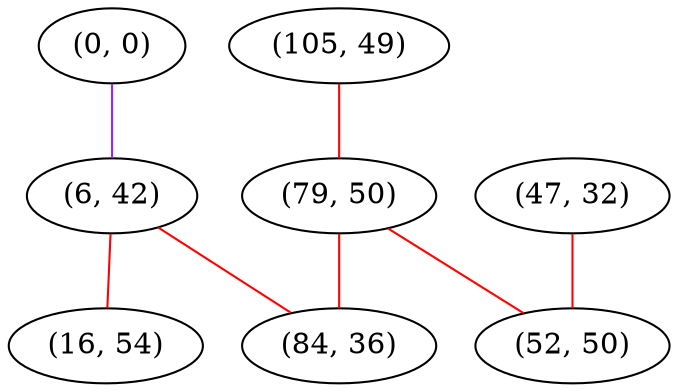 graph "" {
"(0, 0)";
"(6, 42)";
"(47, 32)";
"(16, 54)";
"(105, 49)";
"(79, 50)";
"(52, 50)";
"(84, 36)";
"(0, 0)" -- "(6, 42)"  [color=purple, key=0, weight=4];
"(6, 42)" -- "(16, 54)"  [color=red, key=0, weight=1];
"(6, 42)" -- "(84, 36)"  [color=red, key=0, weight=1];
"(47, 32)" -- "(52, 50)"  [color=red, key=0, weight=1];
"(105, 49)" -- "(79, 50)"  [color=red, key=0, weight=1];
"(79, 50)" -- "(52, 50)"  [color=red, key=0, weight=1];
"(79, 50)" -- "(84, 36)"  [color=red, key=0, weight=1];
}
